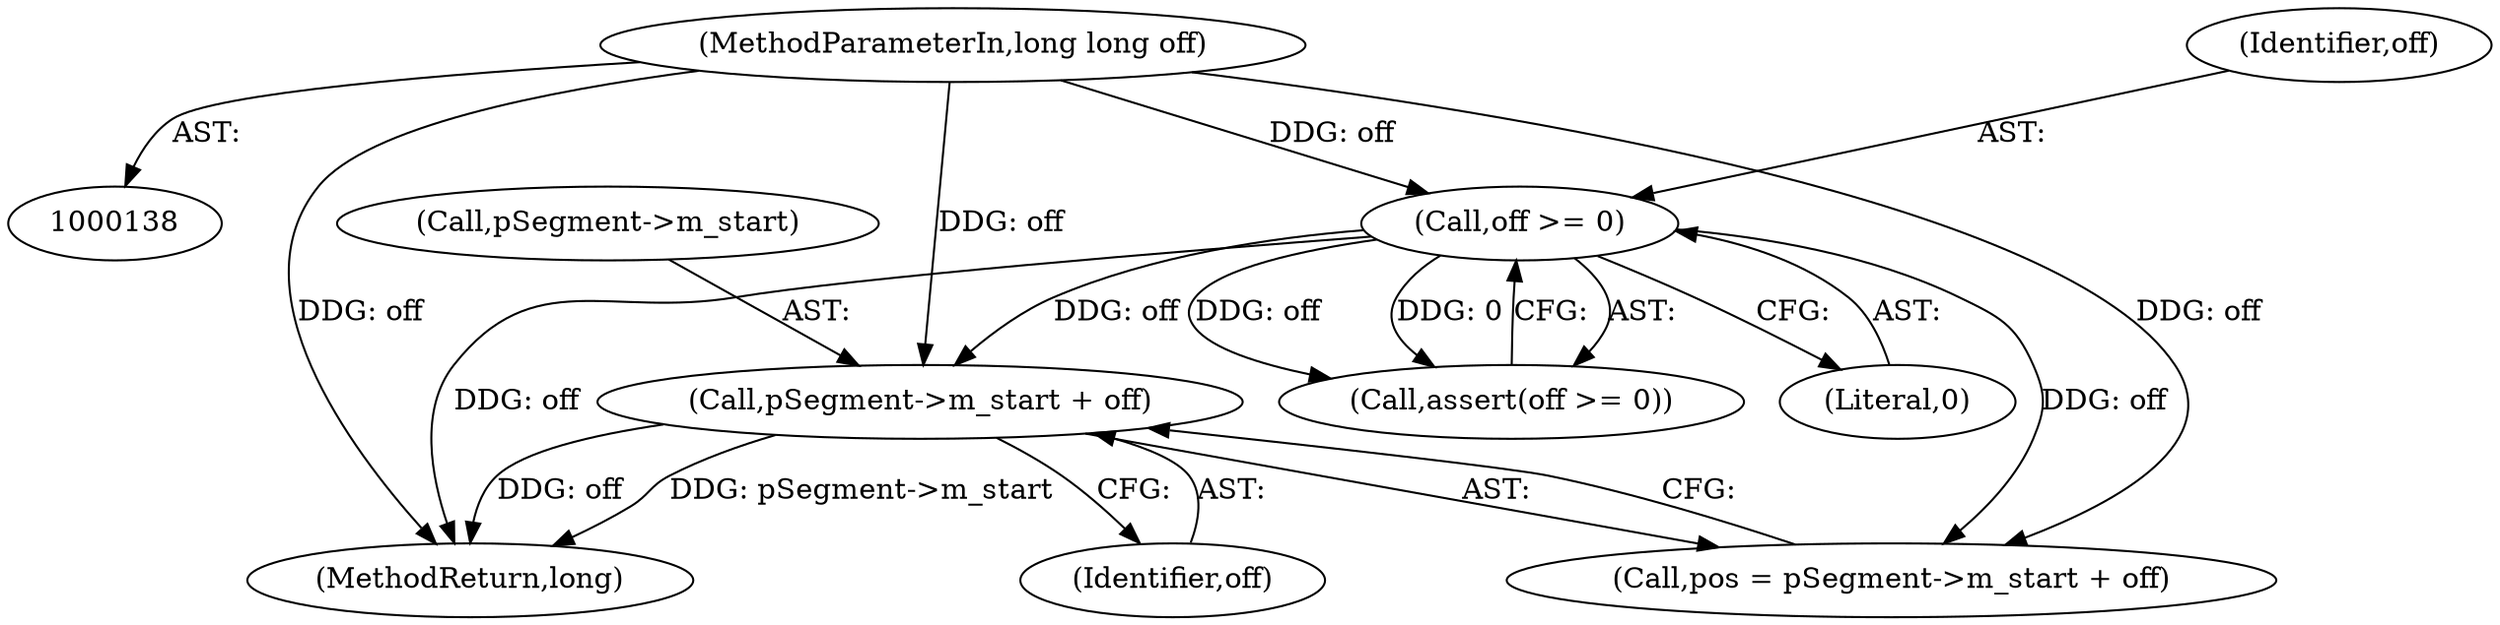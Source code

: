 digraph "1_Android_04839626ed859623901ebd3a5fd483982186b59d_146@pointer" {
"1000181" [label="(Call,pSegment->m_start + off)"];
"1000147" [label="(Call,off >= 0)"];
"1000140" [label="(MethodParameterIn,long long off)"];
"1000147" [label="(Call,off >= 0)"];
"1000185" [label="(Identifier,off)"];
"1000181" [label="(Call,pSegment->m_start + off)"];
"1000667" [label="(MethodReturn,long)"];
"1000148" [label="(Identifier,off)"];
"1000149" [label="(Literal,0)"];
"1000146" [label="(Call,assert(off >= 0))"];
"1000182" [label="(Call,pSegment->m_start)"];
"1000179" [label="(Call,pos = pSegment->m_start + off)"];
"1000140" [label="(MethodParameterIn,long long off)"];
"1000181" -> "1000179"  [label="AST: "];
"1000181" -> "1000185"  [label="CFG: "];
"1000182" -> "1000181"  [label="AST: "];
"1000185" -> "1000181"  [label="AST: "];
"1000179" -> "1000181"  [label="CFG: "];
"1000181" -> "1000667"  [label="DDG: pSegment->m_start"];
"1000181" -> "1000667"  [label="DDG: off"];
"1000147" -> "1000181"  [label="DDG: off"];
"1000140" -> "1000181"  [label="DDG: off"];
"1000147" -> "1000146"  [label="AST: "];
"1000147" -> "1000149"  [label="CFG: "];
"1000148" -> "1000147"  [label="AST: "];
"1000149" -> "1000147"  [label="AST: "];
"1000146" -> "1000147"  [label="CFG: "];
"1000147" -> "1000667"  [label="DDG: off"];
"1000147" -> "1000146"  [label="DDG: off"];
"1000147" -> "1000146"  [label="DDG: 0"];
"1000140" -> "1000147"  [label="DDG: off"];
"1000147" -> "1000179"  [label="DDG: off"];
"1000140" -> "1000138"  [label="AST: "];
"1000140" -> "1000667"  [label="DDG: off"];
"1000140" -> "1000179"  [label="DDG: off"];
}
